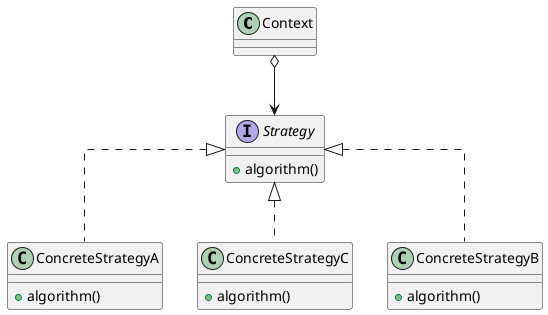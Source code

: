 @startuml

skinparam linetype ortho

class Context

interface Strategy {
	+ algorithm()
}

Context o--> Strategy

class ConcreteStrategyA implements Strategy {
	+ algorithm()
}

class ConcreteStrategyC implements Strategy {
	+ algorithm()
}

class ConcreteStrategyB implements Strategy {
	+ algorithm()
}

@enduml
